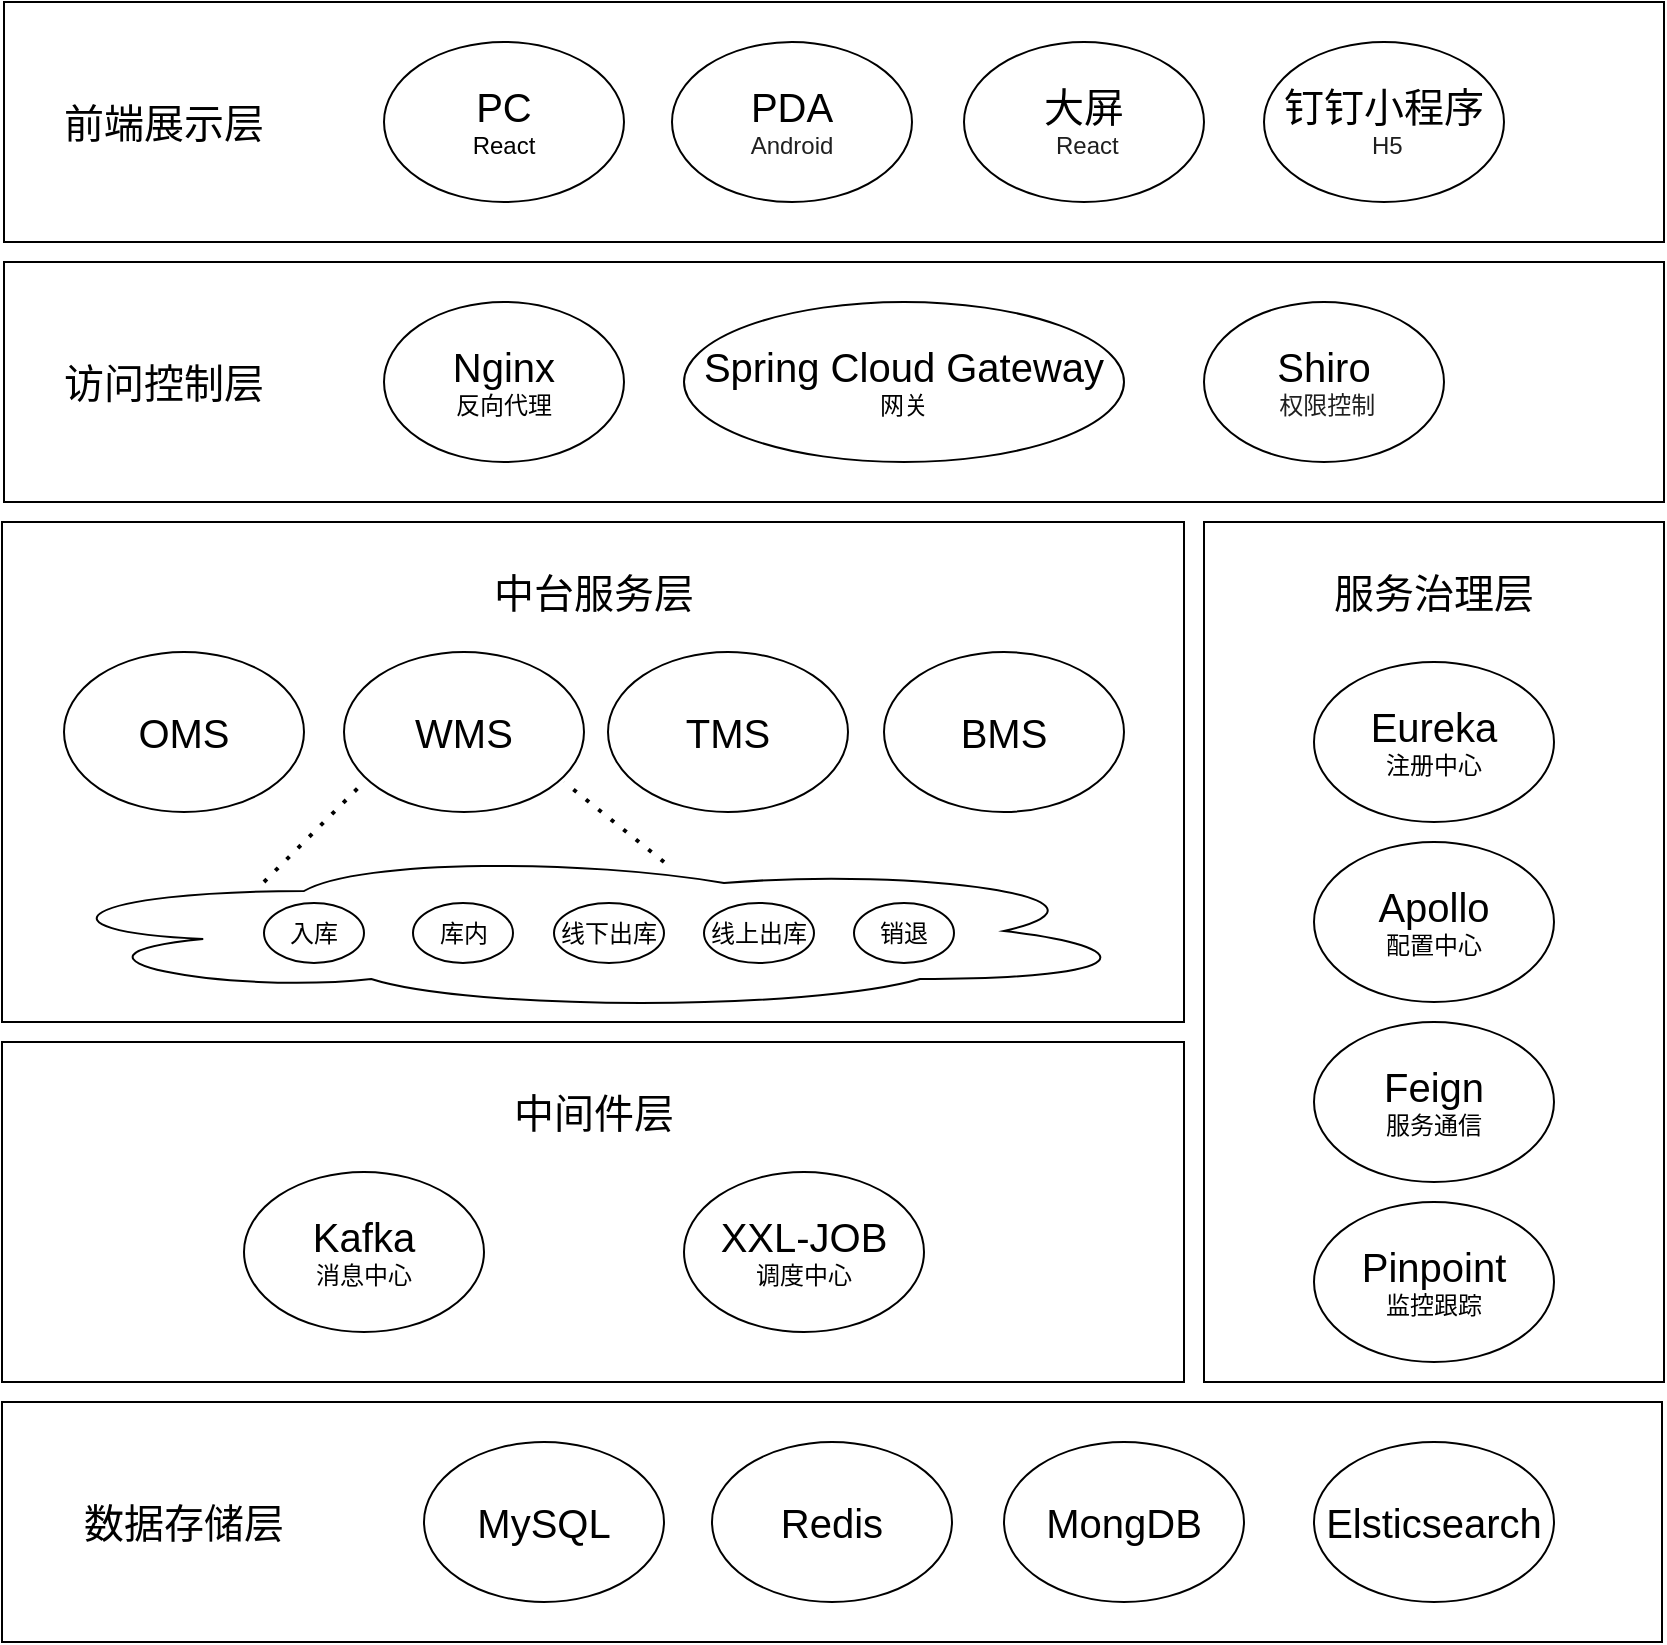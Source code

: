 <mxfile version="26.1.0">
  <diagram name="第 1 页" id="Lcy0gmbsBxj7cLXM_hUn">
    <mxGraphModel dx="954" dy="649" grid="1" gridSize="10" guides="1" tooltips="1" connect="1" arrows="1" fold="1" page="1" pageScale="1" pageWidth="827" pageHeight="1169" math="0" shadow="0">
      <root>
        <mxCell id="0" />
        <mxCell id="1" parent="0" />
        <mxCell id="q8qHRl50Two6YGQQQdLG-31" value="" style="rounded=0;whiteSpace=wrap;html=1;" vertex="1" parent="1">
          <mxGeometry x="149" y="600" width="591" height="170" as="geometry" />
        </mxCell>
        <mxCell id="q8qHRl50Two6YGQQQdLG-30" value="" style="rounded=0;whiteSpace=wrap;html=1;" vertex="1" parent="1">
          <mxGeometry x="750" y="340" width="230" height="430" as="geometry" />
        </mxCell>
        <mxCell id="q8qHRl50Two6YGQQQdLG-1" value="" style="rounded=0;whiteSpace=wrap;html=1;" vertex="1" parent="1">
          <mxGeometry x="150" y="80" width="830" height="120" as="geometry" />
        </mxCell>
        <mxCell id="q8qHRl50Two6YGQQQdLG-2" value="&lt;font style=&quot;font-size: 20px;&quot;&gt;前端展示层&lt;/font&gt;" style="text;html=1;align=center;verticalAlign=middle;whiteSpace=wrap;rounded=0;" vertex="1" parent="1">
          <mxGeometry x="170" y="125" width="120" height="30" as="geometry" />
        </mxCell>
        <mxCell id="q8qHRl50Two6YGQQQdLG-3" value="&lt;font style=&quot;font-size: 20px;&quot;&gt;PC&lt;/font&gt;&lt;div&gt;React&lt;/div&gt;" style="ellipse;whiteSpace=wrap;html=1;" vertex="1" parent="1">
          <mxGeometry x="340" y="100" width="120" height="80" as="geometry" />
        </mxCell>
        <mxCell id="q8qHRl50Two6YGQQQdLG-4" value="&lt;font style=&quot;font-size: 20px;&quot;&gt;PDA&lt;/font&gt;&lt;div&gt;&lt;span style=&quot;color: rgb(31, 31, 31); font-family: Arial, sans-serif; text-align: start; background-color: rgb(255, 255, 255);&quot;&gt;&lt;font&gt;Android&lt;/font&gt;&lt;/span&gt;&lt;/div&gt;" style="ellipse;whiteSpace=wrap;html=1;" vertex="1" parent="1">
          <mxGeometry x="484" y="100" width="120" height="80" as="geometry" />
        </mxCell>
        <mxCell id="q8qHRl50Two6YGQQQdLG-5" value="&lt;span style=&quot;font-size: 20px;&quot;&gt;大屏&lt;/span&gt;&lt;br&gt;&lt;div&gt;&lt;span style=&quot;color: rgb(31, 31, 31); font-family: Arial, sans-serif; text-align: start; background-color: rgb(255, 255, 255);&quot;&gt;&lt;font&gt;&amp;nbsp;React&lt;/font&gt;&lt;/span&gt;&lt;/div&gt;" style="ellipse;whiteSpace=wrap;html=1;" vertex="1" parent="1">
          <mxGeometry x="630" y="100" width="120" height="80" as="geometry" />
        </mxCell>
        <mxCell id="q8qHRl50Two6YGQQQdLG-6" value="&lt;span style=&quot;font-size: 20px;&quot;&gt;钉钉小程序&lt;/span&gt;&lt;br&gt;&lt;div&gt;&lt;span style=&quot;color: rgb(31, 31, 31); font-family: Arial, sans-serif; text-align: start; background-color: rgb(255, 255, 255);&quot;&gt;&lt;font&gt;&amp;nbsp;H5&lt;/font&gt;&lt;/span&gt;&lt;/div&gt;" style="ellipse;whiteSpace=wrap;html=1;" vertex="1" parent="1">
          <mxGeometry x="780" y="100" width="120" height="80" as="geometry" />
        </mxCell>
        <mxCell id="q8qHRl50Two6YGQQQdLG-7" value="" style="rounded=0;whiteSpace=wrap;html=1;" vertex="1" parent="1">
          <mxGeometry x="150" y="210" width="830" height="120" as="geometry" />
        </mxCell>
        <mxCell id="q8qHRl50Two6YGQQQdLG-8" value="&lt;font style=&quot;font-size: 20px;&quot;&gt;访问控制层&lt;/font&gt;" style="text;html=1;align=center;verticalAlign=middle;whiteSpace=wrap;rounded=0;" vertex="1" parent="1">
          <mxGeometry x="170" y="255" width="120" height="30" as="geometry" />
        </mxCell>
        <mxCell id="q8qHRl50Two6YGQQQdLG-9" value="&lt;span style=&quot;font-size: 20px;&quot;&gt;Nginx&lt;/span&gt;&lt;br&gt;&lt;div&gt;反向代理&lt;/div&gt;" style="ellipse;whiteSpace=wrap;html=1;" vertex="1" parent="1">
          <mxGeometry x="340" y="230" width="120" height="80" as="geometry" />
        </mxCell>
        <mxCell id="q8qHRl50Two6YGQQQdLG-10" value="&lt;span style=&quot;font-size: 20px;&quot;&gt;Spring Cloud Gateway&lt;/span&gt;&lt;br&gt;&lt;div&gt;网关&lt;/div&gt;" style="ellipse;whiteSpace=wrap;html=1;" vertex="1" parent="1">
          <mxGeometry x="490" y="230" width="220" height="80" as="geometry" />
        </mxCell>
        <mxCell id="q8qHRl50Two6YGQQQdLG-11" value="&lt;span style=&quot;font-size: 20px;&quot;&gt;Shiro&lt;/span&gt;&lt;br&gt;&lt;div&gt;&lt;span style=&quot;color: rgb(31, 31, 31); font-family: Arial, sans-serif; text-align: start; background-color: rgb(255, 255, 255);&quot;&gt;&lt;font&gt;&amp;nbsp;权限控制&lt;/font&gt;&lt;/span&gt;&lt;/div&gt;" style="ellipse;whiteSpace=wrap;html=1;" vertex="1" parent="1">
          <mxGeometry x="750" y="230" width="120" height="80" as="geometry" />
        </mxCell>
        <mxCell id="q8qHRl50Two6YGQQQdLG-12" value="" style="rounded=0;whiteSpace=wrap;html=1;" vertex="1" parent="1">
          <mxGeometry x="149" y="340" width="591" height="250" as="geometry" />
        </mxCell>
        <mxCell id="q8qHRl50Two6YGQQQdLG-13" value="&lt;font style=&quot;font-size: 20px;&quot;&gt;服务治理层&lt;/font&gt;" style="text;html=1;align=center;verticalAlign=middle;whiteSpace=wrap;rounded=0;" vertex="1" parent="1">
          <mxGeometry x="805" y="360" width="120" height="30" as="geometry" />
        </mxCell>
        <mxCell id="q8qHRl50Two6YGQQQdLG-14" value="&lt;font style=&quot;font-size: 20px;&quot;&gt;中台服务层&lt;/font&gt;" style="text;html=1;align=center;verticalAlign=middle;whiteSpace=wrap;rounded=0;" vertex="1" parent="1">
          <mxGeometry x="384.5" y="360" width="120" height="30" as="geometry" />
        </mxCell>
        <mxCell id="q8qHRl50Two6YGQQQdLG-19" value="&lt;span style=&quot;font-size: 20px;&quot;&gt;Eureka&lt;/span&gt;&lt;br&gt;&lt;div&gt;注册中心&lt;/div&gt;" style="ellipse;whiteSpace=wrap;html=1;" vertex="1" parent="1">
          <mxGeometry x="805" y="410" width="120" height="80" as="geometry" />
        </mxCell>
        <mxCell id="q8qHRl50Two6YGQQQdLG-20" value="&lt;span style=&quot;font-size: 20px;&quot;&gt;Apollo&lt;/span&gt;&lt;br&gt;&lt;div&gt;配置中心&lt;/div&gt;" style="ellipse;whiteSpace=wrap;html=1;" vertex="1" parent="1">
          <mxGeometry x="805" y="500" width="120" height="80" as="geometry" />
        </mxCell>
        <mxCell id="q8qHRl50Two6YGQQQdLG-21" value="&lt;span style=&quot;font-size: 20px;&quot;&gt;Kafka&lt;/span&gt;&lt;br&gt;&lt;div&gt;消息中心&lt;/div&gt;" style="ellipse;whiteSpace=wrap;html=1;" vertex="1" parent="1">
          <mxGeometry x="270" y="665" width="120" height="80" as="geometry" />
        </mxCell>
        <mxCell id="q8qHRl50Two6YGQQQdLG-22" value="&lt;span style=&quot;font-size: 20px;&quot;&gt;Pinpoint&lt;/span&gt;&lt;br&gt;&lt;div&gt;监控跟踪&lt;/div&gt;" style="ellipse;whiteSpace=wrap;html=1;" vertex="1" parent="1">
          <mxGeometry x="805" y="680" width="120" height="80" as="geometry" />
        </mxCell>
        <mxCell id="q8qHRl50Two6YGQQQdLG-23" value="&lt;font style=&quot;font-size: 20px;&quot;&gt;中间件层&lt;/font&gt;" style="text;html=1;align=center;verticalAlign=middle;whiteSpace=wrap;rounded=0;" vertex="1" parent="1">
          <mxGeometry x="384.5" y="620" width="120" height="30" as="geometry" />
        </mxCell>
        <mxCell id="q8qHRl50Two6YGQQQdLG-24" value="&lt;span style=&quot;font-size: 20px;&quot;&gt;XXL-JOB&lt;/span&gt;&lt;br&gt;&lt;div&gt;调度中心&lt;/div&gt;" style="ellipse;whiteSpace=wrap;html=1;" vertex="1" parent="1">
          <mxGeometry x="490" y="665" width="120" height="80" as="geometry" />
        </mxCell>
        <mxCell id="q8qHRl50Two6YGQQQdLG-25" value="&lt;span style=&quot;font-size: 20px;&quot;&gt;Feign&lt;/span&gt;&lt;br&gt;&lt;div&gt;服务通信&lt;/div&gt;" style="ellipse;whiteSpace=wrap;html=1;" vertex="1" parent="1">
          <mxGeometry x="805" y="590" width="120" height="80" as="geometry" />
        </mxCell>
        <mxCell id="q8qHRl50Two6YGQQQdLG-26" value="&lt;span style=&quot;font-size: 20px;&quot;&gt;BMS&lt;/span&gt;" style="ellipse;whiteSpace=wrap;html=1;" vertex="1" parent="1">
          <mxGeometry x="590" y="405" width="120" height="80" as="geometry" />
        </mxCell>
        <mxCell id="q8qHRl50Two6YGQQQdLG-27" value="&lt;span style=&quot;font-size: 20px;&quot;&gt;TMS&lt;/span&gt;" style="ellipse;whiteSpace=wrap;html=1;" vertex="1" parent="1">
          <mxGeometry x="452" y="405" width="120" height="80" as="geometry" />
        </mxCell>
        <mxCell id="q8qHRl50Two6YGQQQdLG-28" value="&lt;span style=&quot;font-size: 20px;&quot;&gt;WMS&lt;/span&gt;" style="ellipse;whiteSpace=wrap;html=1;" vertex="1" parent="1">
          <mxGeometry x="320" y="405" width="120" height="80" as="geometry" />
        </mxCell>
        <mxCell id="q8qHRl50Two6YGQQQdLG-29" value="&lt;span style=&quot;font-size: 20px;&quot;&gt;OMS&lt;/span&gt;" style="ellipse;whiteSpace=wrap;html=1;" vertex="1" parent="1">
          <mxGeometry x="180" y="405" width="120" height="80" as="geometry" />
        </mxCell>
        <mxCell id="q8qHRl50Two6YGQQQdLG-32" value="" style="ellipse;shape=cloud;whiteSpace=wrap;html=1;" vertex="1" parent="1">
          <mxGeometry x="160" y="504.5" width="560" height="80" as="geometry" />
        </mxCell>
        <mxCell id="q8qHRl50Two6YGQQQdLG-33" value="入库" style="ellipse;whiteSpace=wrap;html=1;" vertex="1" parent="1">
          <mxGeometry x="280" y="530.5" width="50" height="30" as="geometry" />
        </mxCell>
        <mxCell id="q8qHRl50Two6YGQQQdLG-34" value="库内" style="ellipse;whiteSpace=wrap;html=1;" vertex="1" parent="1">
          <mxGeometry x="354.5" y="530.5" width="50" height="30" as="geometry" />
        </mxCell>
        <mxCell id="q8qHRl50Two6YGQQQdLG-35" value="线下出库" style="ellipse;whiteSpace=wrap;html=1;" vertex="1" parent="1">
          <mxGeometry x="425" y="530.5" width="55" height="30" as="geometry" />
        </mxCell>
        <mxCell id="q8qHRl50Two6YGQQQdLG-36" value="线上出库" style="ellipse;whiteSpace=wrap;html=1;" vertex="1" parent="1">
          <mxGeometry x="500" y="530.5" width="55" height="30" as="geometry" />
        </mxCell>
        <mxCell id="q8qHRl50Two6YGQQQdLG-37" value="销退" style="ellipse;whiteSpace=wrap;html=1;" vertex="1" parent="1">
          <mxGeometry x="575" y="530.5" width="50" height="30" as="geometry" />
        </mxCell>
        <mxCell id="q8qHRl50Two6YGQQQdLG-39" value="" style="endArrow=none;dashed=1;html=1;dashPattern=1 3;strokeWidth=2;rounded=0;" edge="1" parent="1">
          <mxGeometry width="50" height="50" relative="1" as="geometry">
            <mxPoint x="280" y="520" as="sourcePoint" />
            <mxPoint x="330" y="470" as="targetPoint" />
          </mxGeometry>
        </mxCell>
        <mxCell id="q8qHRl50Two6YGQQQdLG-40" value="" style="endArrow=none;dashed=1;html=1;dashPattern=1 3;strokeWidth=2;rounded=0;" edge="1" parent="1">
          <mxGeometry width="50" height="50" relative="1" as="geometry">
            <mxPoint x="480" y="510" as="sourcePoint" />
            <mxPoint x="430" y="470" as="targetPoint" />
          </mxGeometry>
        </mxCell>
        <mxCell id="q8qHRl50Two6YGQQQdLG-41" value="" style="rounded=0;whiteSpace=wrap;html=1;" vertex="1" parent="1">
          <mxGeometry x="149" y="780" width="830" height="120" as="geometry" />
        </mxCell>
        <mxCell id="q8qHRl50Two6YGQQQdLG-42" value="&lt;font style=&quot;font-size: 20px;&quot;&gt;数据存储层&lt;/font&gt;" style="text;html=1;align=center;verticalAlign=middle;whiteSpace=wrap;rounded=0;" vertex="1" parent="1">
          <mxGeometry x="180" y="825" width="120" height="30" as="geometry" />
        </mxCell>
        <mxCell id="q8qHRl50Two6YGQQQdLG-43" value="&lt;span style=&quot;font-size: 20px;&quot;&gt;MySQL&lt;/span&gt;" style="ellipse;whiteSpace=wrap;html=1;" vertex="1" parent="1">
          <mxGeometry x="360" y="800" width="120" height="80" as="geometry" />
        </mxCell>
        <mxCell id="q8qHRl50Two6YGQQQdLG-44" value="&lt;span style=&quot;font-size: 20px;&quot;&gt;Redis&lt;/span&gt;" style="ellipse;whiteSpace=wrap;html=1;" vertex="1" parent="1">
          <mxGeometry x="504" y="800" width="120" height="80" as="geometry" />
        </mxCell>
        <mxCell id="q8qHRl50Two6YGQQQdLG-45" value="&lt;span style=&quot;font-size: 20px;&quot;&gt;MongDB&lt;/span&gt;" style="ellipse;whiteSpace=wrap;html=1;" vertex="1" parent="1">
          <mxGeometry x="650" y="800" width="120" height="80" as="geometry" />
        </mxCell>
        <mxCell id="q8qHRl50Two6YGQQQdLG-46" value="&lt;span style=&quot;font-size: 20px;&quot;&gt;Elsticsearch&lt;/span&gt;" style="ellipse;whiteSpace=wrap;html=1;" vertex="1" parent="1">
          <mxGeometry x="805" y="800" width="120" height="80" as="geometry" />
        </mxCell>
      </root>
    </mxGraphModel>
  </diagram>
</mxfile>
